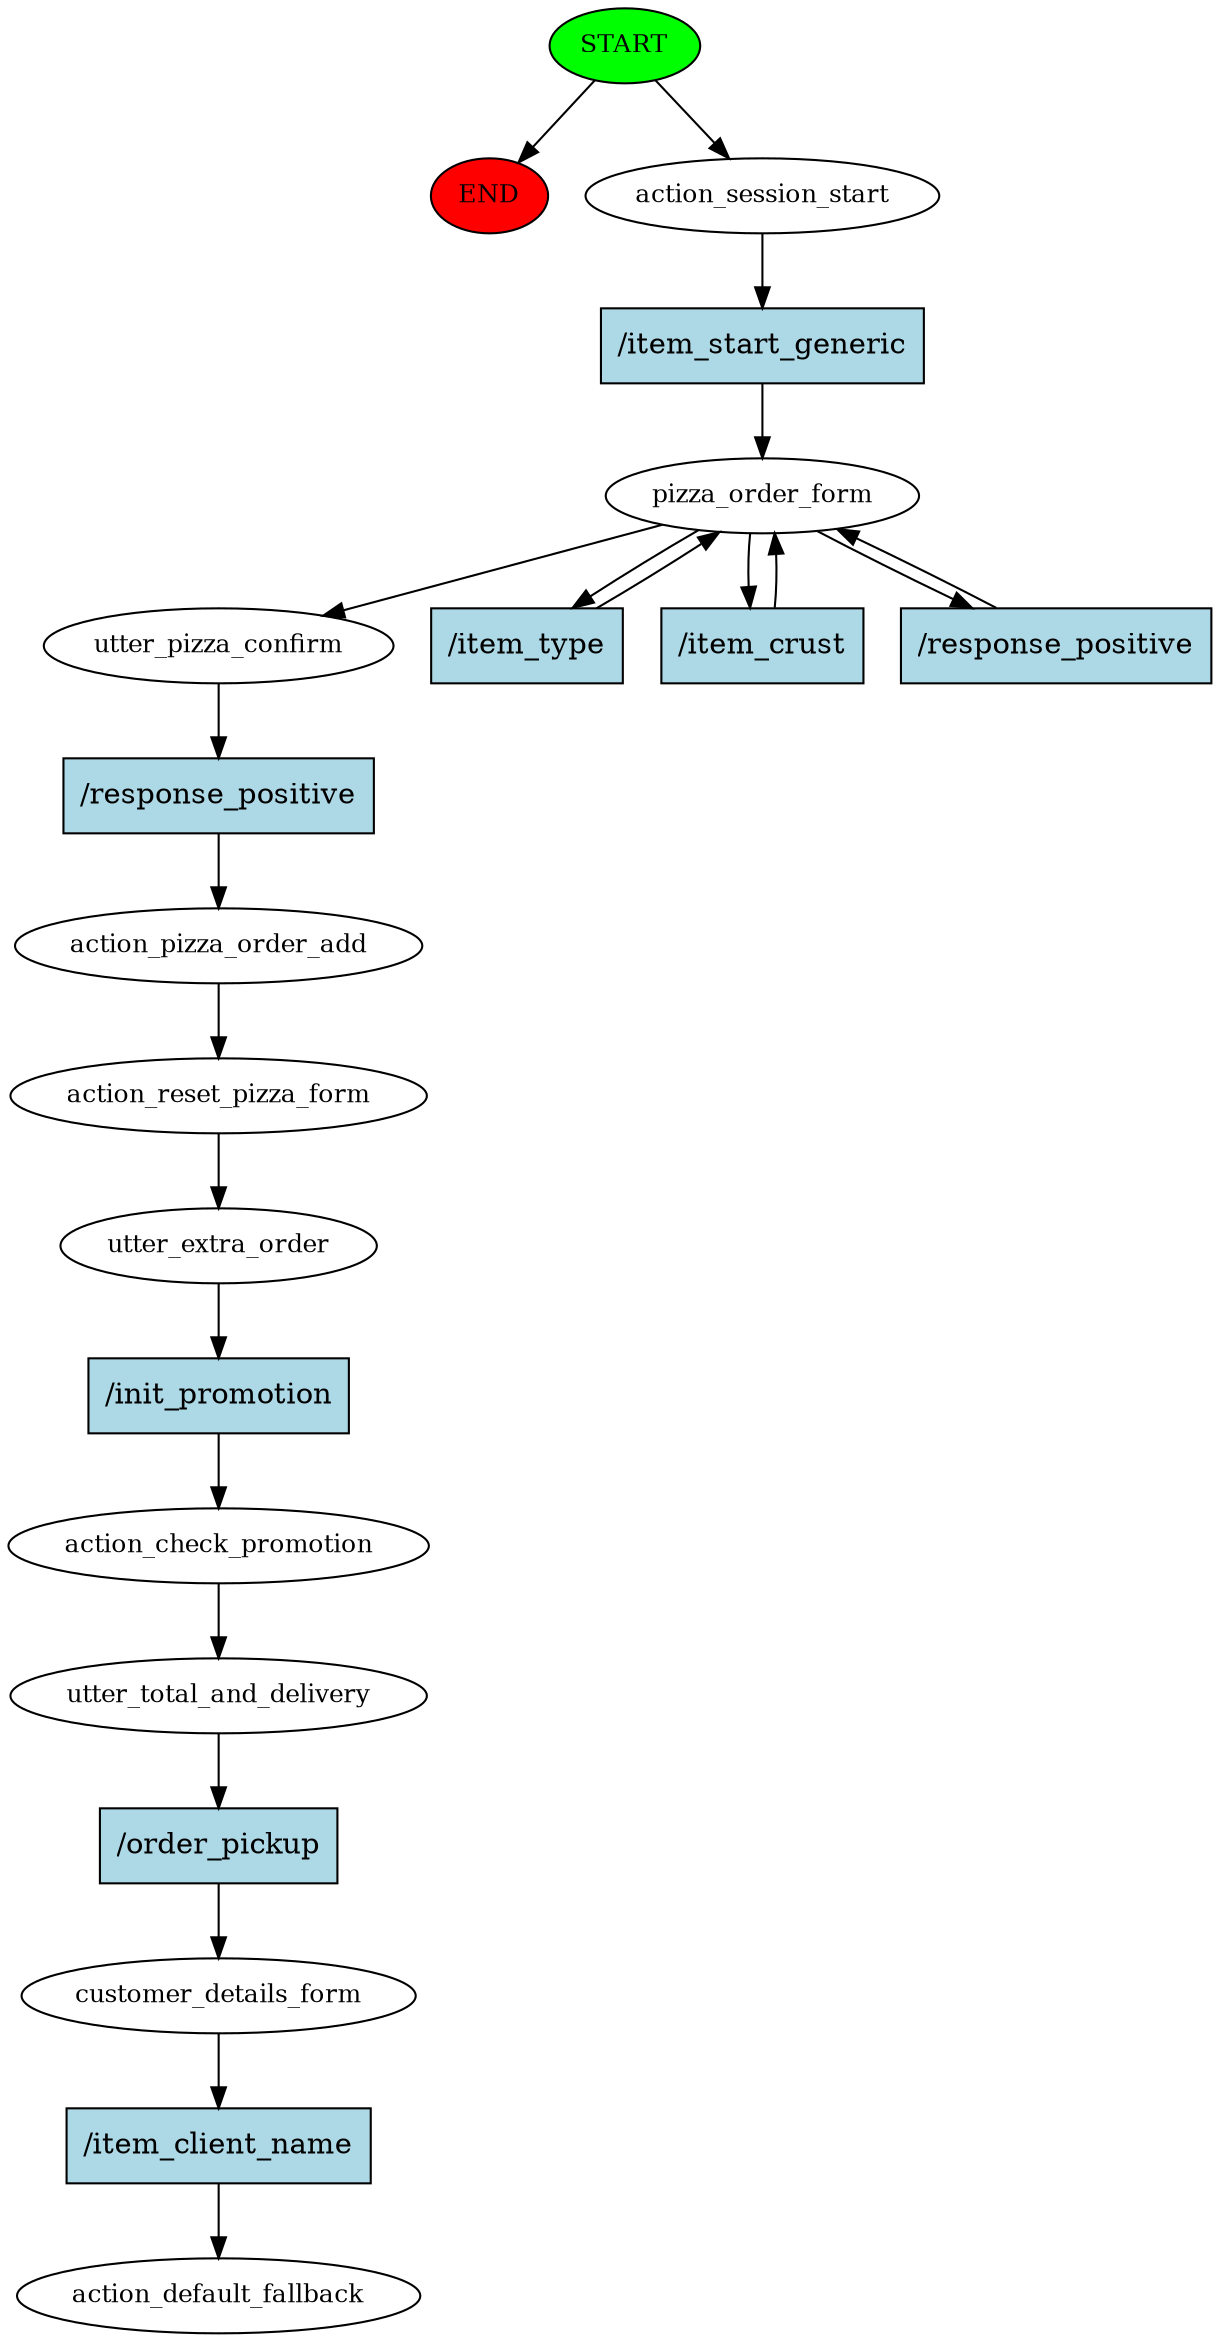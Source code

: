 digraph  {
0 [class="start active", fillcolor=green, fontsize=12, label=START, style=filled];
"-1" [class=end, fillcolor=red, fontsize=12, label=END, style=filled];
1 [class=active, fontsize=12, label=action_session_start];
2 [class=active, fontsize=12, label=pizza_order_form];
6 [class=active, fontsize=12, label=utter_pizza_confirm];
7 [class=active, fontsize=12, label=action_pizza_order_add];
8 [class=active, fontsize=12, label=action_reset_pizza_form];
9 [class=active, fontsize=12, label=utter_extra_order];
10 [class=active, fontsize=12, label=action_check_promotion];
11 [class=active, fontsize=12, label=utter_total_and_delivery];
12 [class=active, fontsize=12, label=customer_details_form];
13 [class="dashed active", fontsize=12, label=action_default_fallback];
14 [class="intent active", fillcolor=lightblue, label="/item_start_generic", shape=rect, style=filled];
15 [class="intent active", fillcolor=lightblue, label="/item_type", shape=rect, style=filled];
16 [class="intent active", fillcolor=lightblue, label="/item_crust", shape=rect, style=filled];
17 [class="intent active", fillcolor=lightblue, label="/response_positive", shape=rect, style=filled];
18 [class="intent active", fillcolor=lightblue, label="/response_positive", shape=rect, style=filled];
19 [class="intent active", fillcolor=lightblue, label="/init_promotion", shape=rect, style=filled];
20 [class="intent active", fillcolor=lightblue, label="/order_pickup", shape=rect, style=filled];
21 [class="intent active", fillcolor=lightblue, label="/item_client_name", shape=rect, style=filled];
0 -> "-1"  [class="", key=NONE, label=""];
0 -> 1  [class=active, key=NONE, label=""];
1 -> 14  [class=active, key=0];
2 -> 6  [class=active, key=NONE, label=""];
2 -> 15  [class=active, key=0];
2 -> 16  [class=active, key=0];
2 -> 17  [class=active, key=0];
6 -> 18  [class=active, key=0];
7 -> 8  [class=active, key=NONE, label=""];
8 -> 9  [class=active, key=NONE, label=""];
9 -> 19  [class=active, key=0];
10 -> 11  [class=active, key=NONE, label=""];
11 -> 20  [class=active, key=0];
12 -> 21  [class=active, key=0];
14 -> 2  [class=active, key=0];
15 -> 2  [class=active, key=0];
16 -> 2  [class=active, key=0];
17 -> 2  [class=active, key=0];
18 -> 7  [class=active, key=0];
19 -> 10  [class=active, key=0];
20 -> 12  [class=active, key=0];
21 -> 13  [class=active, key=0];
}
